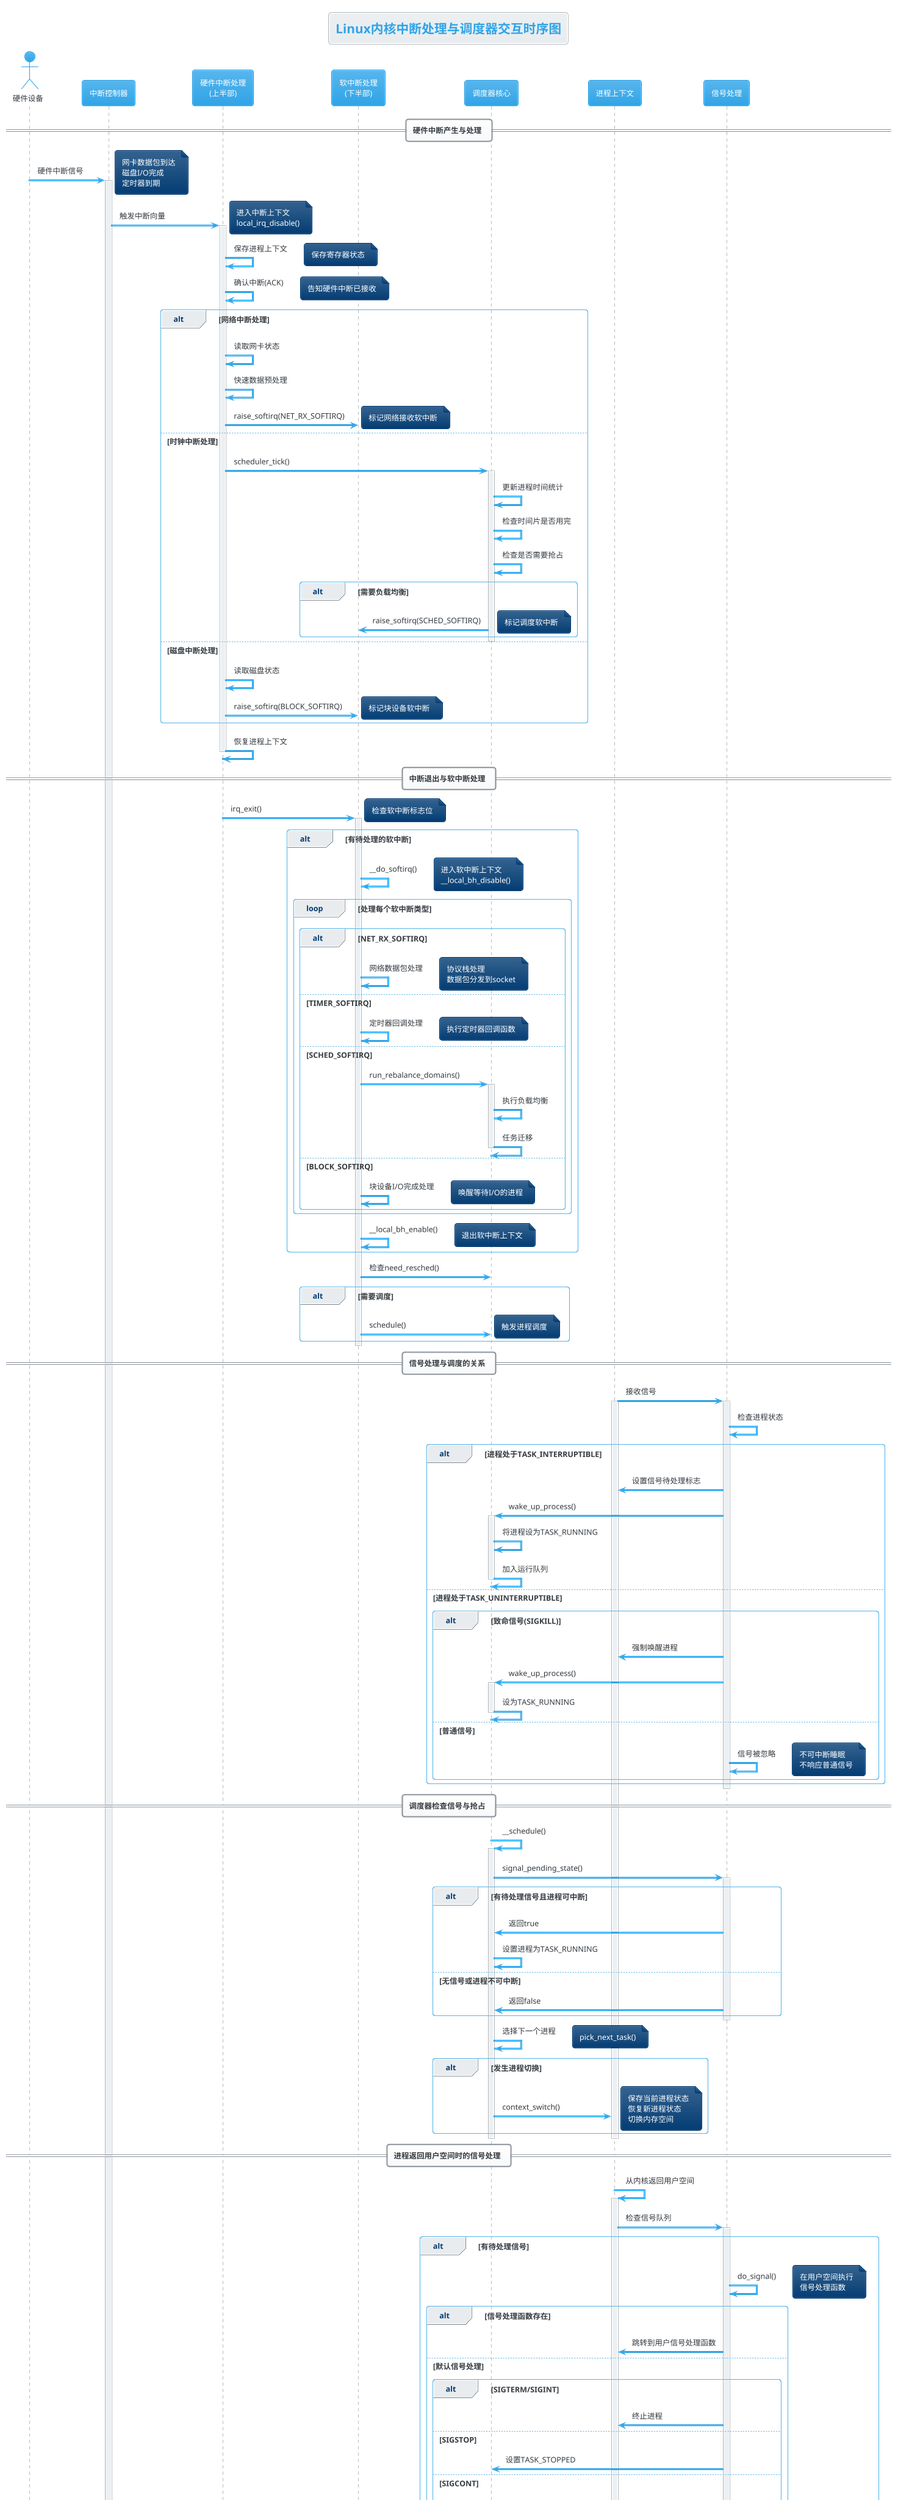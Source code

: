 @startuml linux_interrupt_scheduler
!theme cerulean
title Linux内核中断处理与调度器交互时序图

actor "硬件设备" as Hardware
participant "中断控制器" as IC
participant "硬件中断处理\n(上半部)" as HardIRQ
participant "软中断处理\n(下半部)" as SoftIRQ
participant "调度器核心" as Scheduler
participant "进程上下文" as Process
participant "信号处理" as Signal

== 硬件中断产生与处理 ==

Hardware -> IC: 硬件中断信号
activate IC
note right: 网卡数据包到达\n磁盘I/O完成\n定时器到期

IC -> HardIRQ: 触发中断向量
activate HardIRQ
note right: 进入中断上下文\nlocal_irq_disable()

HardIRQ -> HardIRQ: 保存进程上下文
note right: 保存寄存器状态

HardIRQ -> HardIRQ: 确认中断(ACK)
note right: 告知硬件中断已接收

alt 网络中断处理
    HardIRQ -> HardIRQ: 读取网卡状态
    HardIRQ -> HardIRQ: 快速数据预处理
    HardIRQ -> SoftIRQ: raise_softirq(NET_RX_SOFTIRQ)
    note right: 标记网络接收软中断
else 时钟中断处理
    HardIRQ -> Scheduler: scheduler_tick()
    activate Scheduler
    Scheduler -> Scheduler: 更新进程时间统计
    Scheduler -> Scheduler: 检查时间片是否用完
    Scheduler -> Scheduler: 检查是否需要抢占
    alt 需要负载均衡
        Scheduler -> SoftIRQ: raise_softirq(SCHED_SOFTIRQ)
        note right: 标记调度软中断
    end
    deactivate Scheduler
else 磁盘中断处理
    HardIRQ -> HardIRQ: 读取磁盘状态
    HardIRQ -> SoftIRQ: raise_softirq(BLOCK_SOFTIRQ)
    note right: 标记块设备软中断
end

HardIRQ -> HardIRQ: 恢复进程上下文
deactivate HardIRQ

== 中断退出与软中断处理 ==

HardIRQ -> SoftIRQ: irq_exit()
activate SoftIRQ
note right: 检查软中断标志位

alt 有待处理的软中断
    SoftIRQ -> SoftIRQ: __do_softirq()
    note right: 进入软中断上下文\n__local_bh_disable()
    
    loop 处理每个软中断类型
        alt NET_RX_SOFTIRQ
            SoftIRQ -> SoftIRQ: 网络数据包处理
            note right: 协议栈处理\n数据包分发到socket
        else TIMER_SOFTIRQ
            SoftIRQ -> SoftIRQ: 定时器回调处理
            note right: 执行定时器回调函数
        else SCHED_SOFTIRQ
            SoftIRQ -> Scheduler: run_rebalance_domains()
            activate Scheduler
            Scheduler -> Scheduler: 执行负载均衡
            Scheduler -> Scheduler: 任务迁移
            deactivate Scheduler
        else BLOCK_SOFTIRQ
            SoftIRQ -> SoftIRQ: 块设备I/O完成处理
            note right: 唤醒等待I/O的进程
        end
    end
    
    SoftIRQ -> SoftIRQ: __local_bh_enable()
    note right: 退出软中断上下文
end

SoftIRQ -> Scheduler: 检查need_resched()
alt 需要调度
    SoftIRQ -> Scheduler: schedule()
    note right: 触发进程调度
end
deactivate SoftIRQ

== 信号处理与调度的关系 ==

Process -> Signal: 接收信号
activate Signal
activate Process

Signal -> Signal: 检查进程状态
alt 进程处于TASK_INTERRUPTIBLE
    Signal -> Process: 设置信号待处理标志
    Signal -> Scheduler: wake_up_process()
    activate Scheduler
    Scheduler -> Scheduler: 将进程设为TASK_RUNNING
    Scheduler -> Scheduler: 加入运行队列
    deactivate Scheduler
else 进程处于TASK_UNINTERRUPTIBLE
    alt 致命信号(SIGKILL)
        Signal -> Process: 强制唤醒进程
        Signal -> Scheduler: wake_up_process()
        activate Scheduler
        Scheduler -> Scheduler: 设为TASK_RUNNING
        deactivate Scheduler
    else 普通信号
        Signal -> Signal: 信号被忽略
        note right: 不可中断睡眠\n不响应普通信号
    end
end
deactivate Signal

== 调度器检查信号与抢占 ==

Scheduler -> Scheduler: __schedule()
activate Scheduler

Scheduler -> Signal: signal_pending_state()
activate Signal
alt 有待处理信号且进程可中断
    Signal -> Scheduler: 返回true
    Scheduler -> Scheduler: 设置进程为TASK_RUNNING
else 无信号或进程不可中断
    Signal -> Scheduler: 返回false
end
deactivate Signal

Scheduler -> Scheduler: 选择下一个进程
note right: pick_next_task()

alt 发生进程切换
    Scheduler -> Process: context_switch()
    note right: 保存当前进程状态\n恢复新进程状态\n切换内存空间
end

deactivate Scheduler
deactivate Process

== 进程返回用户空间时的信号处理 ==

Process -> Process: 从内核返回用户空间
activate Process

Process -> Signal: 检查信号队列
activate Signal

alt 有待处理信号
    Signal -> Signal: do_signal()
    note right: 在用户空间执行\n信号处理函数
    
    alt 信号处理函数存在
        Signal -> Process: 跳转到用户信号处理函数
    else 默认信号处理
        alt SIGTERM/SIGINT
            Signal -> Process: 终止进程
        else SIGSTOP
            Signal -> Scheduler: 设置TASK_STOPPED
        else SIGCONT
            Signal -> Scheduler: 设置TASK_RUNNING
        end
    end
end

deactivate Signal
deactivate Process

@enduml 